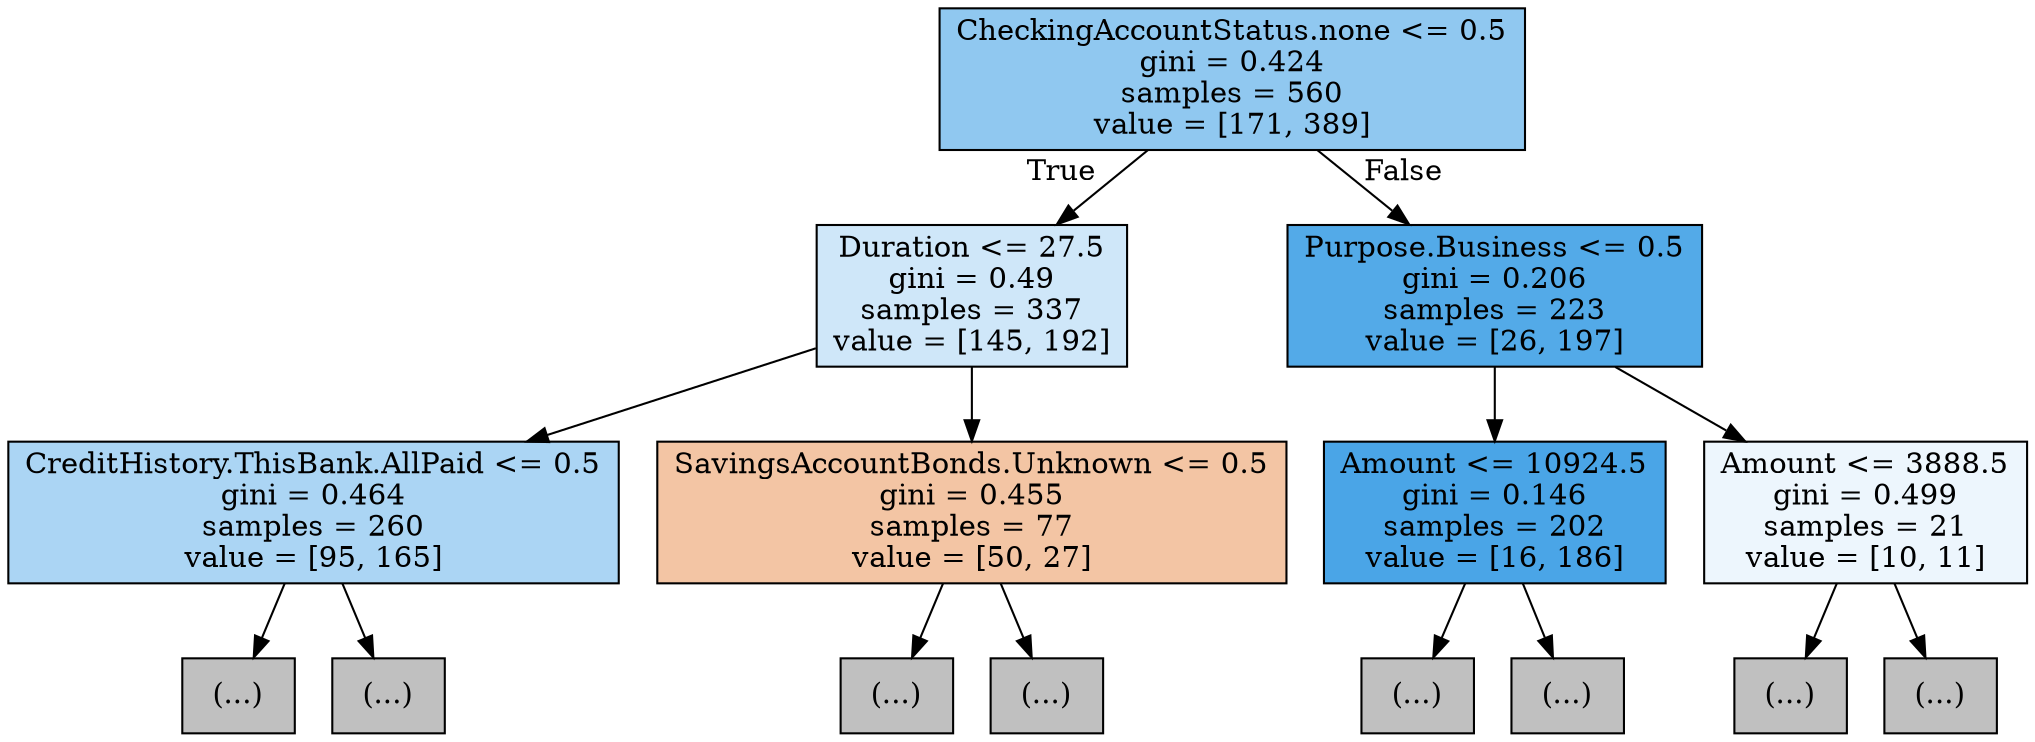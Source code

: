 digraph Tree {
node [shape=box, style="filled", color="black"] ;
0 [label="CheckingAccountStatus.none <= 0.5\ngini = 0.424\nsamples = 560\nvalue = [171, 389]", fillcolor="#90c8f0"] ;
1 [label="Duration <= 27.5\ngini = 0.49\nsamples = 337\nvalue = [145, 192]", fillcolor="#cfe7f9"] ;
0 -> 1 [labeldistance=2.5, labelangle=45, headlabel="True"] ;
2 [label="CreditHistory.ThisBank.AllPaid <= 0.5\ngini = 0.464\nsamples = 260\nvalue = [95, 165]", fillcolor="#abd5f4"] ;
1 -> 2 ;
3 [label="(...)", fillcolor="#C0C0C0"] ;
2 -> 3 ;
110 [label="(...)", fillcolor="#C0C0C0"] ;
2 -> 110 ;
117 [label="SavingsAccountBonds.Unknown <= 0.5\ngini = 0.455\nsamples = 77\nvalue = [50, 27]", fillcolor="#f3c5a4"] ;
1 -> 117 ;
118 [label="(...)", fillcolor="#C0C0C0"] ;
117 -> 118 ;
149 [label="(...)", fillcolor="#C0C0C0"] ;
117 -> 149 ;
154 [label="Purpose.Business <= 0.5\ngini = 0.206\nsamples = 223\nvalue = [26, 197]", fillcolor="#53aae8"] ;
0 -> 154 [labeldistance=2.5, labelangle=-45, headlabel="False"] ;
155 [label="Amount <= 10924.5\ngini = 0.146\nsamples = 202\nvalue = [16, 186]", fillcolor="#4aa5e7"] ;
154 -> 155 ;
156 [label="(...)", fillcolor="#C0C0C0"] ;
155 -> 156 ;
199 [label="(...)", fillcolor="#C0C0C0"] ;
155 -> 199 ;
202 [label="Amount <= 3888.5\ngini = 0.499\nsamples = 21\nvalue = [10, 11]", fillcolor="#edf6fd"] ;
154 -> 202 ;
203 [label="(...)", fillcolor="#C0C0C0"] ;
202 -> 203 ;
212 [label="(...)", fillcolor="#C0C0C0"] ;
202 -> 212 ;
}